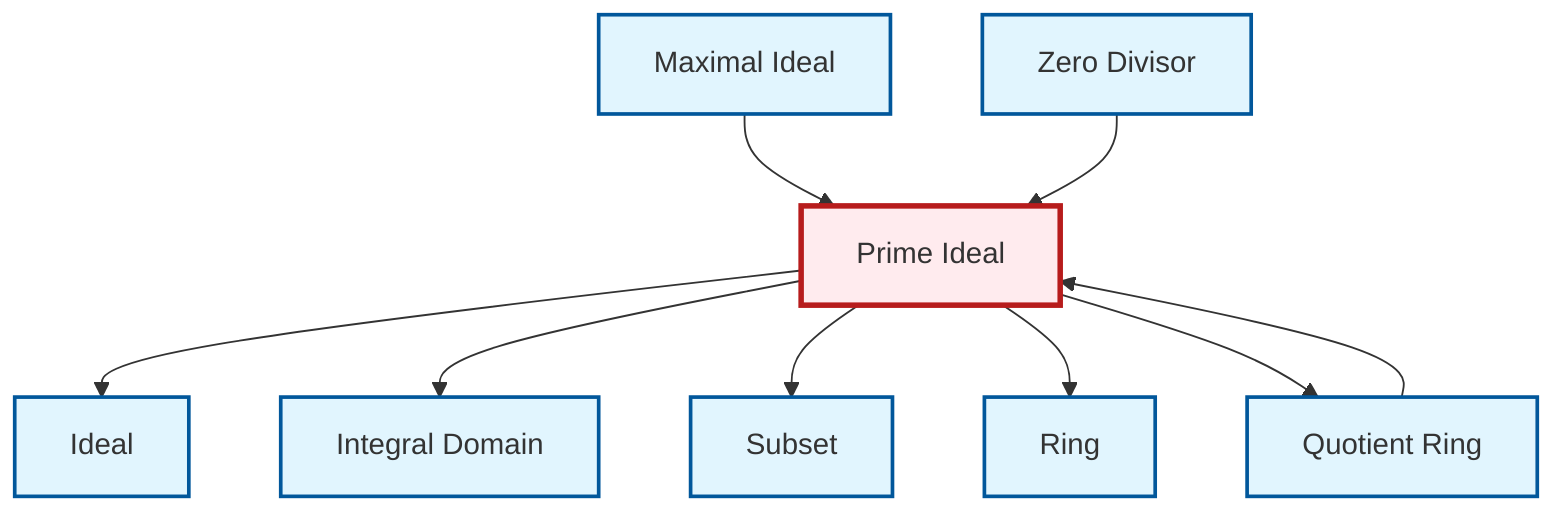 graph TD
    classDef definition fill:#e1f5fe,stroke:#01579b,stroke-width:2px
    classDef theorem fill:#f3e5f5,stroke:#4a148c,stroke-width:2px
    classDef axiom fill:#fff3e0,stroke:#e65100,stroke-width:2px
    classDef example fill:#e8f5e9,stroke:#1b5e20,stroke-width:2px
    classDef current fill:#ffebee,stroke:#b71c1c,stroke-width:3px
    def-zero-divisor["Zero Divisor"]:::definition
    def-maximal-ideal["Maximal Ideal"]:::definition
    def-ring["Ring"]:::definition
    def-ideal["Ideal"]:::definition
    def-prime-ideal["Prime Ideal"]:::definition
    def-integral-domain["Integral Domain"]:::definition
    def-subset["Subset"]:::definition
    def-quotient-ring["Quotient Ring"]:::definition
    def-maximal-ideal --> def-prime-ideal
    def-prime-ideal --> def-ideal
    def-prime-ideal --> def-integral-domain
    def-quotient-ring --> def-prime-ideal
    def-prime-ideal --> def-subset
    def-prime-ideal --> def-ring
    def-prime-ideal --> def-quotient-ring
    def-zero-divisor --> def-prime-ideal
    class def-prime-ideal current